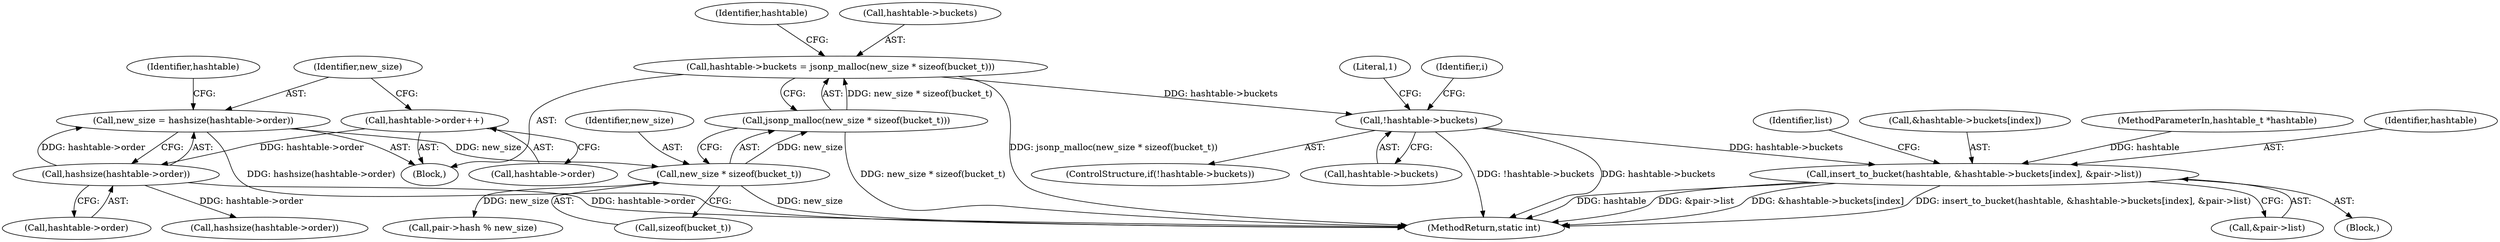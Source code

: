 digraph "0_jansson_8f80c2d83808150724d31793e6ade92749b1faa4_2@API" {
"1000123" [label="(Call,hashtable->buckets = jsonp_malloc(new_size * sizeof(bucket_t)))"];
"1000127" [label="(Call,jsonp_malloc(new_size * sizeof(bucket_t)))"];
"1000128" [label="(Call,new_size * sizeof(bucket_t))"];
"1000117" [label="(Call,new_size = hashsize(hashtable->order))"];
"1000119" [label="(Call,hashsize(hashtable->order))"];
"1000113" [label="(Call,hashtable->order++)"];
"1000133" [label="(Call,!hashtable->buckets)"];
"1000212" [label="(Call,insert_to_bucket(hashtable, &hashtable->buckets[index], &pair->list))"];
"1000146" [label="(Call,hashsize(hashtable->order))"];
"1000139" [label="(Literal,1)"];
"1000195" [label="(Block,)"];
"1000113" [label="(Call,hashtable->order++)"];
"1000114" [label="(Call,hashtable->order)"];
"1000214" [label="(Call,&hashtable->buckets[index])"];
"1000101" [label="(MethodParameterIn,hashtable_t *hashtable)"];
"1000118" [label="(Identifier,new_size)"];
"1000125" [label="(Identifier,hashtable)"];
"1000207" [label="(Call,pair->hash % new_size)"];
"1000128" [label="(Call,new_size * sizeof(bucket_t))"];
"1000213" [label="(Identifier,hashtable)"];
"1000133" [label="(Call,!hashtable->buckets)"];
"1000226" [label="(MethodReturn,static int)"];
"1000193" [label="(Identifier,list)"];
"1000129" [label="(Identifier,new_size)"];
"1000212" [label="(Call,insert_to_bucket(hashtable, &hashtable->buckets[index], &pair->list))"];
"1000142" [label="(Identifier,i)"];
"1000102" [label="(Block,)"];
"1000123" [label="(Call,hashtable->buckets = jsonp_malloc(new_size * sizeof(bucket_t)))"];
"1000130" [label="(Call,sizeof(bucket_t))"];
"1000135" [label="(Identifier,hashtable)"];
"1000134" [label="(Call,hashtable->buckets)"];
"1000220" [label="(Call,&pair->list)"];
"1000132" [label="(ControlStructure,if(!hashtable->buckets))"];
"1000127" [label="(Call,jsonp_malloc(new_size * sizeof(bucket_t)))"];
"1000124" [label="(Call,hashtable->buckets)"];
"1000117" [label="(Call,new_size = hashsize(hashtable->order))"];
"1000120" [label="(Call,hashtable->order)"];
"1000119" [label="(Call,hashsize(hashtable->order))"];
"1000123" -> "1000102"  [label="AST: "];
"1000123" -> "1000127"  [label="CFG: "];
"1000124" -> "1000123"  [label="AST: "];
"1000127" -> "1000123"  [label="AST: "];
"1000135" -> "1000123"  [label="CFG: "];
"1000123" -> "1000226"  [label="DDG: jsonp_malloc(new_size * sizeof(bucket_t))"];
"1000127" -> "1000123"  [label="DDG: new_size * sizeof(bucket_t)"];
"1000123" -> "1000133"  [label="DDG: hashtable->buckets"];
"1000127" -> "1000128"  [label="CFG: "];
"1000128" -> "1000127"  [label="AST: "];
"1000127" -> "1000226"  [label="DDG: new_size * sizeof(bucket_t)"];
"1000128" -> "1000127"  [label="DDG: new_size"];
"1000128" -> "1000130"  [label="CFG: "];
"1000129" -> "1000128"  [label="AST: "];
"1000130" -> "1000128"  [label="AST: "];
"1000128" -> "1000226"  [label="DDG: new_size"];
"1000117" -> "1000128"  [label="DDG: new_size"];
"1000128" -> "1000207"  [label="DDG: new_size"];
"1000117" -> "1000102"  [label="AST: "];
"1000117" -> "1000119"  [label="CFG: "];
"1000118" -> "1000117"  [label="AST: "];
"1000119" -> "1000117"  [label="AST: "];
"1000125" -> "1000117"  [label="CFG: "];
"1000117" -> "1000226"  [label="DDG: hashsize(hashtable->order)"];
"1000119" -> "1000117"  [label="DDG: hashtable->order"];
"1000119" -> "1000120"  [label="CFG: "];
"1000120" -> "1000119"  [label="AST: "];
"1000119" -> "1000226"  [label="DDG: hashtable->order"];
"1000113" -> "1000119"  [label="DDG: hashtable->order"];
"1000119" -> "1000146"  [label="DDG: hashtable->order"];
"1000113" -> "1000102"  [label="AST: "];
"1000113" -> "1000114"  [label="CFG: "];
"1000114" -> "1000113"  [label="AST: "];
"1000118" -> "1000113"  [label="CFG: "];
"1000133" -> "1000132"  [label="AST: "];
"1000133" -> "1000134"  [label="CFG: "];
"1000134" -> "1000133"  [label="AST: "];
"1000139" -> "1000133"  [label="CFG: "];
"1000142" -> "1000133"  [label="CFG: "];
"1000133" -> "1000226"  [label="DDG: !hashtable->buckets"];
"1000133" -> "1000226"  [label="DDG: hashtable->buckets"];
"1000133" -> "1000212"  [label="DDG: hashtable->buckets"];
"1000212" -> "1000195"  [label="AST: "];
"1000212" -> "1000220"  [label="CFG: "];
"1000213" -> "1000212"  [label="AST: "];
"1000214" -> "1000212"  [label="AST: "];
"1000220" -> "1000212"  [label="AST: "];
"1000193" -> "1000212"  [label="CFG: "];
"1000212" -> "1000226"  [label="DDG: &hashtable->buckets[index]"];
"1000212" -> "1000226"  [label="DDG: insert_to_bucket(hashtable, &hashtable->buckets[index], &pair->list)"];
"1000212" -> "1000226"  [label="DDG: hashtable"];
"1000212" -> "1000226"  [label="DDG: &pair->list"];
"1000101" -> "1000212"  [label="DDG: hashtable"];
}
